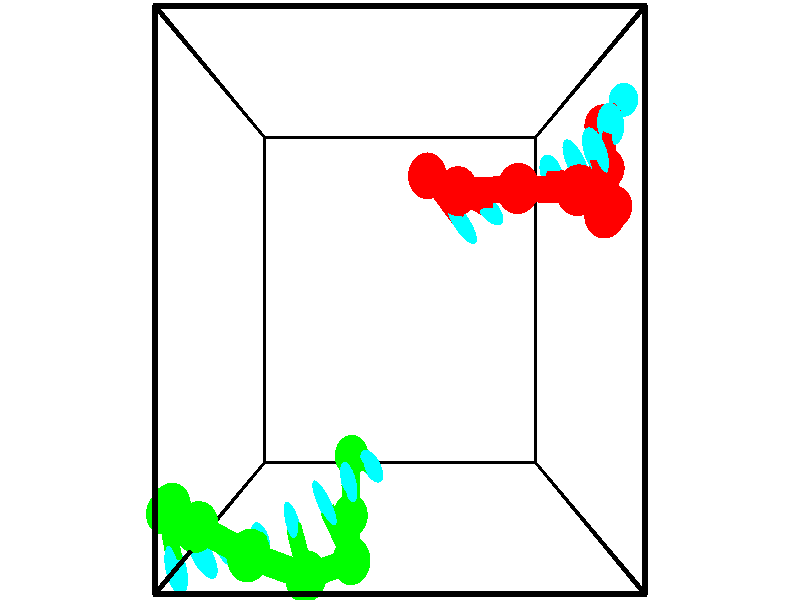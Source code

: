 // switches for output
#declare DRAW_BASES = 1; // possible values are 0, 1; only relevant for DNA ribbons
#declare DRAW_BASES_TYPE = 3; // possible values are 1, 2, 3; only relevant for DNA ribbons
#declare DRAW_FOG = 0; // set to 1 to enable fog

#include "colors.inc"

#include "transforms.inc"
background { rgb <1, 1, 1>}

#default {
   normal{
       ripples 0.25
       frequency 0.20
       turbulence 0.2
       lambda 5
   }
	finish {
		phong 0.1
		phong_size 40.
	}
}

// original window dimensions: 1024x640


// camera settings

camera {
	sky <-0, 1, 0>
	up <-0, 1, 0>
	right 1.6 * <1, 0, 0>
	location <2.5, 2.5, 11.1562>
	look_at <2.5, 2.5, 2.5>
	direction <0, 0, -8.6562>
	angle 67.0682
}


# declare cpy_camera_pos = <2.5, 2.5, 11.1562>;
# if (DRAW_FOG = 1)
fog {
	fog_type 2
	up vnormalize(cpy_camera_pos)
	color rgbt<1,1,1,0.3>
	distance 1e-5
	fog_alt 3e-3
	fog_offset 4
}
# end


// LIGHTS

# declare lum = 6;
global_settings {
	ambient_light rgb lum * <0.05, 0.05, 0.05>
	max_trace_level 15
}# declare cpy_direct_light_amount = 0.25;
light_source
{	1000 * <-1, -1, 1>,
	rgb lum * cpy_direct_light_amount
	parallel
}

light_source
{	1000 * <1, 1, -1>,
	rgb lum * cpy_direct_light_amount
	parallel
}

// strand 0

// nucleotide -1

// particle -1
sphere {
	<2.855600, 3.848876, 3.280880> 0.250000
	pigment { color rgbt <1,0,0,0> }
	no_shadow
}
cylinder {
	<3.122913, 3.568008, 3.182610>,  <3.283301, 3.399488, 3.123647>, 0.100000
	pigment { color rgbt <1,0,0,0> }
	no_shadow
}
cylinder {
	<3.122913, 3.568008, 3.182610>,  <2.855600, 3.848876, 3.280880>, 0.100000
	pigment { color rgbt <1,0,0,0> }
	no_shadow
}

// particle -1
sphere {
	<3.122913, 3.568008, 3.182610> 0.100000
	pigment { color rgbt <1,0,0,0> }
	no_shadow
}
sphere {
	0, 1
	scale<0.080000,0.200000,0.300000>
	matrix <0.716231, 0.518076, 0.467558,
		-0.201026, -0.488422, 0.849136,
		0.668283, -0.702169, -0.245676,
		3.323398, 3.357358, 3.108907>
	pigment { color rgbt <0,1,1,0> }
	no_shadow
}
cylinder {
	<3.203408, 3.608459, 3.781001>,  <2.855600, 3.848876, 3.280880>, 0.130000
	pigment { color rgbt <1,0,0,0> }
	no_shadow
}

// nucleotide -1

// particle -1
sphere {
	<3.203408, 3.608459, 3.781001> 0.250000
	pigment { color rgbt <1,0,0,0> }
	no_shadow
}
cylinder {
	<3.466356, 3.540897, 3.487244>,  <3.624125, 3.500360, 3.310989>, 0.100000
	pigment { color rgbt <1,0,0,0> }
	no_shadow
}
cylinder {
	<3.466356, 3.540897, 3.487244>,  <3.203408, 3.608459, 3.781001>, 0.100000
	pigment { color rgbt <1,0,0,0> }
	no_shadow
}

// particle -1
sphere {
	<3.466356, 3.540897, 3.487244> 0.100000
	pigment { color rgbt <1,0,0,0> }
	no_shadow
}
sphere {
	0, 1
	scale<0.080000,0.200000,0.300000>
	matrix <0.686877, 0.535136, 0.491762,
		0.309940, -0.827709, 0.467799,
		0.657371, -0.168903, -0.734394,
		3.663568, 3.490227, 3.266925>
	pigment { color rgbt <0,1,1,0> }
	no_shadow
}
cylinder {
	<3.903398, 3.604377, 3.975637>,  <3.203408, 3.608459, 3.781001>, 0.130000
	pigment { color rgbt <1,0,0,0> }
	no_shadow
}

// nucleotide -1

// particle -1
sphere {
	<3.903398, 3.604377, 3.975637> 0.250000
	pigment { color rgbt <1,0,0,0> }
	no_shadow
}
cylinder {
	<3.973885, 3.656151, 3.585316>,  <4.016177, 3.687215, 3.351123>, 0.100000
	pigment { color rgbt <1,0,0,0> }
	no_shadow
}
cylinder {
	<3.973885, 3.656151, 3.585316>,  <3.903398, 3.604377, 3.975637>, 0.100000
	pigment { color rgbt <1,0,0,0> }
	no_shadow
}

// particle -1
sphere {
	<3.973885, 3.656151, 3.585316> 0.100000
	pigment { color rgbt <1,0,0,0> }
	no_shadow
}
sphere {
	0, 1
	scale<0.080000,0.200000,0.300000>
	matrix <0.857998, 0.465697, 0.216715,
		0.482480, -0.875428, -0.028991,
		0.176218, 0.129435, -0.975804,
		4.026750, 3.694981, 3.292574>
	pigment { color rgbt <0,1,1,0> }
	no_shadow
}
cylinder {
	<4.590852, 3.572357, 4.069944>,  <3.903398, 3.604377, 3.975637>, 0.130000
	pigment { color rgbt <1,0,0,0> }
	no_shadow
}

// nucleotide -1

// particle -1
sphere {
	<4.590852, 3.572357, 4.069944> 0.250000
	pigment { color rgbt <1,0,0,0> }
	no_shadow
}
cylinder {
	<4.500448, 3.727062, 3.712322>,  <4.446206, 3.819885, 3.497749>, 0.100000
	pigment { color rgbt <1,0,0,0> }
	no_shadow
}
cylinder {
	<4.500448, 3.727062, 3.712322>,  <4.590852, 3.572357, 4.069944>, 0.100000
	pigment { color rgbt <1,0,0,0> }
	no_shadow
}

// particle -1
sphere {
	<4.500448, 3.727062, 3.712322> 0.100000
	pigment { color rgbt <1,0,0,0> }
	no_shadow
}
sphere {
	0, 1
	scale<0.080000,0.200000,0.300000>
	matrix <0.955238, 0.267850, -0.125606,
		0.190893, -0.882423, -0.429988,
		-0.226010, 0.386763, -0.894054,
		4.432645, 3.843091, 3.444106>
	pigment { color rgbt <0,1,1,0> }
	no_shadow
}
cylinder {
	<5.110168, 3.404485, 3.461471>,  <4.590852, 3.572357, 4.069944>, 0.130000
	pigment { color rgbt <1,0,0,0> }
	no_shadow
}

// nucleotide -1

// particle -1
sphere {
	<5.110168, 3.404485, 3.461471> 0.250000
	pigment { color rgbt <1,0,0,0> }
	no_shadow
}
cylinder {
	<4.935278, 3.742985, 3.339687>,  <4.830344, 3.946084, 3.266617>, 0.100000
	pigment { color rgbt <1,0,0,0> }
	no_shadow
}
cylinder {
	<4.935278, 3.742985, 3.339687>,  <5.110168, 3.404485, 3.461471>, 0.100000
	pigment { color rgbt <1,0,0,0> }
	no_shadow
}

// particle -1
sphere {
	<4.935278, 3.742985, 3.339687> 0.100000
	pigment { color rgbt <1,0,0,0> }
	no_shadow
}
sphere {
	0, 1
	scale<0.080000,0.200000,0.300000>
	matrix <0.897233, 0.433662, -0.083124,
		0.061688, -0.309515, -0.948891,
		-0.437227, 0.846249, -0.304459,
		4.804110, 3.996860, 3.248350>
	pigment { color rgbt <0,1,1,0> }
	no_shadow
}
cylinder {
	<5.451415, 3.571722, 2.789942>,  <5.110168, 3.404485, 3.461471>, 0.130000
	pigment { color rgbt <1,0,0,0> }
	no_shadow
}

// nucleotide -1

// particle -1
sphere {
	<5.451415, 3.571722, 2.789942> 0.250000
	pigment { color rgbt <1,0,0,0> }
	no_shadow
}
cylinder {
	<5.274965, 3.912155, 2.903831>,  <5.169096, 4.116415, 2.972165>, 0.100000
	pigment { color rgbt <1,0,0,0> }
	no_shadow
}
cylinder {
	<5.274965, 3.912155, 2.903831>,  <5.451415, 3.571722, 2.789942>, 0.100000
	pigment { color rgbt <1,0,0,0> }
	no_shadow
}

// particle -1
sphere {
	<5.274965, 3.912155, 2.903831> 0.100000
	pigment { color rgbt <1,0,0,0> }
	no_shadow
}
sphere {
	0, 1
	scale<0.080000,0.200000,0.300000>
	matrix <0.809142, 0.514407, -0.284034,
		-0.388200, 0.105089, -0.915564,
		-0.441123, 0.851083, 0.284724,
		5.142628, 4.167480, 2.989249>
	pigment { color rgbt <0,1,1,0> }
	no_shadow
}
cylinder {
	<5.541665, 4.103917, 2.264927>,  <5.451415, 3.571722, 2.789942>, 0.130000
	pigment { color rgbt <1,0,0,0> }
	no_shadow
}

// nucleotide -1

// particle -1
sphere {
	<5.541665, 4.103917, 2.264927> 0.250000
	pigment { color rgbt <1,0,0,0> }
	no_shadow
}
cylinder {
	<5.465601, 4.340893, 2.578068>,  <5.419962, 4.483078, 2.765952>, 0.100000
	pigment { color rgbt <1,0,0,0> }
	no_shadow
}
cylinder {
	<5.465601, 4.340893, 2.578068>,  <5.541665, 4.103917, 2.264927>, 0.100000
	pigment { color rgbt <1,0,0,0> }
	no_shadow
}

// particle -1
sphere {
	<5.465601, 4.340893, 2.578068> 0.100000
	pigment { color rgbt <1,0,0,0> }
	no_shadow
}
sphere {
	0, 1
	scale<0.080000,0.200000,0.300000>
	matrix <0.663384, 0.665355, -0.342380,
		-0.723713, 0.454224, -0.519539,
		-0.190160, 0.592439, 0.782851,
		5.408553, 4.518624, 2.812923>
	pigment { color rgbt <0,1,1,0> }
	no_shadow
}
cylinder {
	<5.563275, 4.718482, 1.985396>,  <5.541665, 4.103917, 2.264927>, 0.130000
	pigment { color rgbt <1,0,0,0> }
	no_shadow
}

// nucleotide -1

// particle -1
sphere {
	<5.563275, 4.718482, 1.985396> 0.250000
	pigment { color rgbt <1,0,0,0> }
	no_shadow
}
cylinder {
	<5.605320, 4.788208, 2.377022>,  <5.630547, 4.830044, 2.611997>, 0.100000
	pigment { color rgbt <1,0,0,0> }
	no_shadow
}
cylinder {
	<5.605320, 4.788208, 2.377022>,  <5.563275, 4.718482, 1.985396>, 0.100000
	pigment { color rgbt <1,0,0,0> }
	no_shadow
}

// particle -1
sphere {
	<5.605320, 4.788208, 2.377022> 0.100000
	pigment { color rgbt <1,0,0,0> }
	no_shadow
}
sphere {
	0, 1
	scale<0.080000,0.200000,0.300000>
	matrix <0.704148, 0.682163, -0.197052,
		-0.702230, 0.710118, -0.051039,
		0.105114, 0.174315, 0.979064,
		5.636854, 4.840503, 2.670741>
	pigment { color rgbt <0,1,1,0> }
	no_shadow
}
// strand 1

// nucleotide -1

// particle -1
sphere {
	<1.772939, 0.560015, 2.102541> 0.250000
	pigment { color rgbt <0,1,0,0> }
	no_shadow
}
cylinder {
	<1.961179, 0.562927, 2.455467>,  <2.074124, 0.564675, 2.667223>, 0.100000
	pigment { color rgbt <0,1,0,0> }
	no_shadow
}
cylinder {
	<1.961179, 0.562927, 2.455467>,  <1.772939, 0.560015, 2.102541>, 0.100000
	pigment { color rgbt <0,1,0,0> }
	no_shadow
}

// particle -1
sphere {
	<1.961179, 0.562927, 2.455467> 0.100000
	pigment { color rgbt <0,1,0,0> }
	no_shadow
}
sphere {
	0, 1
	scale<0.080000,0.200000,0.300000>
	matrix <-0.819619, -0.366689, 0.440187,
		0.326741, -0.930315, -0.166596,
		0.470601, 0.007281, 0.882316,
		2.102360, 0.565111, 2.720162>
	pigment { color rgbt <0,1,1,0> }
	no_shadow
}
cylinder {
	<1.783962, -0.090221, 2.448192>,  <1.772939, 0.560015, 2.102541>, 0.130000
	pigment { color rgbt <0,1,0,0> }
	no_shadow
}

// nucleotide -1

// particle -1
sphere {
	<1.783962, -0.090221, 2.448192> 0.250000
	pigment { color rgbt <0,1,0,0> }
	no_shadow
}
cylinder {
	<1.792671, 0.205910, 2.716949>,  <1.797896, 0.383588, 2.878204>, 0.100000
	pigment { color rgbt <0,1,0,0> }
	no_shadow
}
cylinder {
	<1.792671, 0.205910, 2.716949>,  <1.783962, -0.090221, 2.448192>, 0.100000
	pigment { color rgbt <0,1,0,0> }
	no_shadow
}

// particle -1
sphere {
	<1.792671, 0.205910, 2.716949> 0.100000
	pigment { color rgbt <0,1,0,0> }
	no_shadow
}
sphere {
	0, 1
	scale<0.080000,0.200000,0.300000>
	matrix <-0.852840, -0.336953, 0.398906,
		0.521718, -0.581703, 0.624045,
		0.021771, 0.740327, 0.671895,
		1.799202, 0.428008, 2.918518>
	pigment { color rgbt <0,1,1,0> }
	no_shadow
}
cylinder {
	<1.859231, -0.364321, 3.198848>,  <1.783962, -0.090221, 2.448192>, 0.130000
	pigment { color rgbt <0,1,0,0> }
	no_shadow
}

// nucleotide -1

// particle -1
sphere {
	<1.859231, -0.364321, 3.198848> 0.250000
	pigment { color rgbt <0,1,0,0> }
	no_shadow
}
cylinder {
	<1.651416, -0.027428, 3.141266>,  <1.526728, 0.174709, 3.106716>, 0.100000
	pigment { color rgbt <0,1,0,0> }
	no_shadow
}
cylinder {
	<1.651416, -0.027428, 3.141266>,  <1.859231, -0.364321, 3.198848>, 0.100000
	pigment { color rgbt <0,1,0,0> }
	no_shadow
}

// particle -1
sphere {
	<1.651416, -0.027428, 3.141266> 0.100000
	pigment { color rgbt <0,1,0,0> }
	no_shadow
}
sphere {
	0, 1
	scale<0.080000,0.200000,0.300000>
	matrix <-0.823424, -0.448529, 0.347555,
		0.228154, 0.299105, 0.926543,
		-0.519536, 0.842234, -0.143957,
		1.495555, 0.225243, 3.098079>
	pigment { color rgbt <0,1,1,0> }
	no_shadow
}
cylinder {
	<1.352215, -0.311645, 3.787332>,  <1.859231, -0.364321, 3.198848>, 0.130000
	pigment { color rgbt <0,1,0,0> }
	no_shadow
}

// nucleotide -1

// particle -1
sphere {
	<1.352215, -0.311645, 3.787332> 0.250000
	pigment { color rgbt <0,1,0,0> }
	no_shadow
}
cylinder {
	<1.207545, -0.106026, 3.476219>,  <1.120743, 0.017346, 3.289551>, 0.100000
	pigment { color rgbt <0,1,0,0> }
	no_shadow
}
cylinder {
	<1.207545, -0.106026, 3.476219>,  <1.352215, -0.311645, 3.787332>, 0.100000
	pigment { color rgbt <0,1,0,0> }
	no_shadow
}

// particle -1
sphere {
	<1.207545, -0.106026, 3.476219> 0.100000
	pigment { color rgbt <0,1,0,0> }
	no_shadow
}
sphere {
	0, 1
	scale<0.080000,0.200000,0.300000>
	matrix <-0.896886, -0.419607, 0.139734,
		-0.254533, 0.748120, 0.612804,
		-0.361675, 0.514049, -0.777782,
		1.099042, 0.048189, 3.242884>
	pigment { color rgbt <0,1,1,0> }
	no_shadow
}
cylinder {
	<0.711149, -0.019623, 4.005792>,  <1.352215, -0.311645, 3.787332>, 0.130000
	pigment { color rgbt <0,1,0,0> }
	no_shadow
}

// nucleotide -1

// particle -1
sphere {
	<0.711149, -0.019623, 4.005792> 0.250000
	pigment { color rgbt <0,1,0,0> }
	no_shadow
}
cylinder {
	<0.697671, -0.066589, 3.608788>,  <0.689584, -0.094769, 3.370585>, 0.100000
	pigment { color rgbt <0,1,0,0> }
	no_shadow
}
cylinder {
	<0.697671, -0.066589, 3.608788>,  <0.711149, -0.019623, 4.005792>, 0.100000
	pigment { color rgbt <0,1,0,0> }
	no_shadow
}

// particle -1
sphere {
	<0.697671, -0.066589, 3.608788> 0.100000
	pigment { color rgbt <0,1,0,0> }
	no_shadow
}
sphere {
	0, 1
	scale<0.080000,0.200000,0.300000>
	matrix <-0.881404, -0.464672, 0.084894,
		-0.471161, 0.877663, -0.087835,
		-0.033694, -0.117417, -0.992511,
		0.687563, -0.101814, 3.311034>
	pigment { color rgbt <0,1,1,0> }
	no_shadow
}
cylinder {
	<0.031570, 0.201315, 3.814500>,  <0.711149, -0.019623, 4.005792>, 0.130000
	pigment { color rgbt <0,1,0,0> }
	no_shadow
}

// nucleotide -1

// particle -1
sphere {
	<0.031570, 0.201315, 3.814500> 0.250000
	pigment { color rgbt <0,1,0,0> }
	no_shadow
}
cylinder {
	<0.159172, -0.027115, 3.511948>,  <0.235732, -0.164173, 3.330416>, 0.100000
	pigment { color rgbt <0,1,0,0> }
	no_shadow
}
cylinder {
	<0.159172, -0.027115, 3.511948>,  <0.031570, 0.201315, 3.814500>, 0.100000
	pigment { color rgbt <0,1,0,0> }
	no_shadow
}

// particle -1
sphere {
	<0.159172, -0.027115, 3.511948> 0.100000
	pigment { color rgbt <0,1,0,0> }
	no_shadow
}
sphere {
	0, 1
	scale<0.080000,0.200000,0.300000>
	matrix <-0.889611, -0.455655, -0.031170,
		-0.326848, 0.682828, -0.653389,
		0.319003, -0.571074, -0.756381,
		0.254872, -0.198437, 3.285033>
	pigment { color rgbt <0,1,1,0> }
	no_shadow
}
cylinder {
	<-0.486363, 0.260686, 3.306702>,  <0.031570, 0.201315, 3.814500>, 0.130000
	pigment { color rgbt <0,1,0,0> }
	no_shadow
}

// nucleotide -1

// particle -1
sphere {
	<-0.486363, 0.260686, 3.306702> 0.250000
	pigment { color rgbt <0,1,0,0> }
	no_shadow
}
cylinder {
	<-0.268162, -0.067619, 3.238846>,  <-0.137242, -0.264602, 3.198132>, 0.100000
	pigment { color rgbt <0,1,0,0> }
	no_shadow
}
cylinder {
	<-0.268162, -0.067619, 3.238846>,  <-0.486363, 0.260686, 3.306702>, 0.100000
	pigment { color rgbt <0,1,0,0> }
	no_shadow
}

// particle -1
sphere {
	<-0.268162, -0.067619, 3.238846> 0.100000
	pigment { color rgbt <0,1,0,0> }
	no_shadow
}
sphere {
	0, 1
	scale<0.080000,0.200000,0.300000>
	matrix <-0.836720, -0.544977, -0.053852,
		-0.048250, 0.171318, -0.984033,
		0.545501, -0.820762, -0.169640,
		-0.104512, -0.313848, 3.187953>
	pigment { color rgbt <0,1,1,0> }
	no_shadow
}
cylinder {
	<-0.769318, 0.041616, 2.744229>,  <-0.486363, 0.260686, 3.306702>, 0.130000
	pigment { color rgbt <0,1,0,0> }
	no_shadow
}

// nucleotide -1

// particle -1
sphere {
	<-0.769318, 0.041616, 2.744229> 0.250000
	pigment { color rgbt <0,1,0,0> }
	no_shadow
}
cylinder {
	<-0.606952, -0.260590, 2.949921>,  <-0.509533, -0.441913, 3.073335>, 0.100000
	pigment { color rgbt <0,1,0,0> }
	no_shadow
}
cylinder {
	<-0.606952, -0.260590, 2.949921>,  <-0.769318, 0.041616, 2.744229>, 0.100000
	pigment { color rgbt <0,1,0,0> }
	no_shadow
}

// particle -1
sphere {
	<-0.606952, -0.260590, 2.949921> 0.100000
	pigment { color rgbt <0,1,0,0> }
	no_shadow
}
sphere {
	0, 1
	scale<0.080000,0.200000,0.300000>
	matrix <-0.856018, -0.511385, -0.075624,
		0.320104, -0.409491, -0.854313,
		0.405915, -0.755515, 0.514228,
		-0.485178, -0.487244, 3.104189>
	pigment { color rgbt <0,1,1,0> }
	no_shadow
}
// box output
cylinder {
	<0.000000, 0.000000, 0.000000>,  <5.000000, 0.000000, 0.000000>, 0.025000
	pigment { color rgbt <0,0,0,0> }
	no_shadow
}
cylinder {
	<0.000000, 0.000000, 0.000000>,  <0.000000, 5.000000, 0.000000>, 0.025000
	pigment { color rgbt <0,0,0,0> }
	no_shadow
}
cylinder {
	<0.000000, 0.000000, 0.000000>,  <0.000000, 0.000000, 5.000000>, 0.025000
	pigment { color rgbt <0,0,0,0> }
	no_shadow
}
cylinder {
	<5.000000, 5.000000, 5.000000>,  <0.000000, 5.000000, 5.000000>, 0.025000
	pigment { color rgbt <0,0,0,0> }
	no_shadow
}
cylinder {
	<5.000000, 5.000000, 5.000000>,  <5.000000, 0.000000, 5.000000>, 0.025000
	pigment { color rgbt <0,0,0,0> }
	no_shadow
}
cylinder {
	<5.000000, 5.000000, 5.000000>,  <5.000000, 5.000000, 0.000000>, 0.025000
	pigment { color rgbt <0,0,0,0> }
	no_shadow
}
cylinder {
	<0.000000, 0.000000, 5.000000>,  <0.000000, 5.000000, 5.000000>, 0.025000
	pigment { color rgbt <0,0,0,0> }
	no_shadow
}
cylinder {
	<0.000000, 0.000000, 5.000000>,  <5.000000, 0.000000, 5.000000>, 0.025000
	pigment { color rgbt <0,0,0,0> }
	no_shadow
}
cylinder {
	<5.000000, 5.000000, 0.000000>,  <0.000000, 5.000000, 0.000000>, 0.025000
	pigment { color rgbt <0,0,0,0> }
	no_shadow
}
cylinder {
	<5.000000, 5.000000, 0.000000>,  <5.000000, 0.000000, 0.000000>, 0.025000
	pigment { color rgbt <0,0,0,0> }
	no_shadow
}
cylinder {
	<5.000000, 0.000000, 5.000000>,  <5.000000, 0.000000, 0.000000>, 0.025000
	pigment { color rgbt <0,0,0,0> }
	no_shadow
}
cylinder {
	<0.000000, 5.000000, 0.000000>,  <0.000000, 5.000000, 5.000000>, 0.025000
	pigment { color rgbt <0,0,0,0> }
	no_shadow
}
// end of box output
